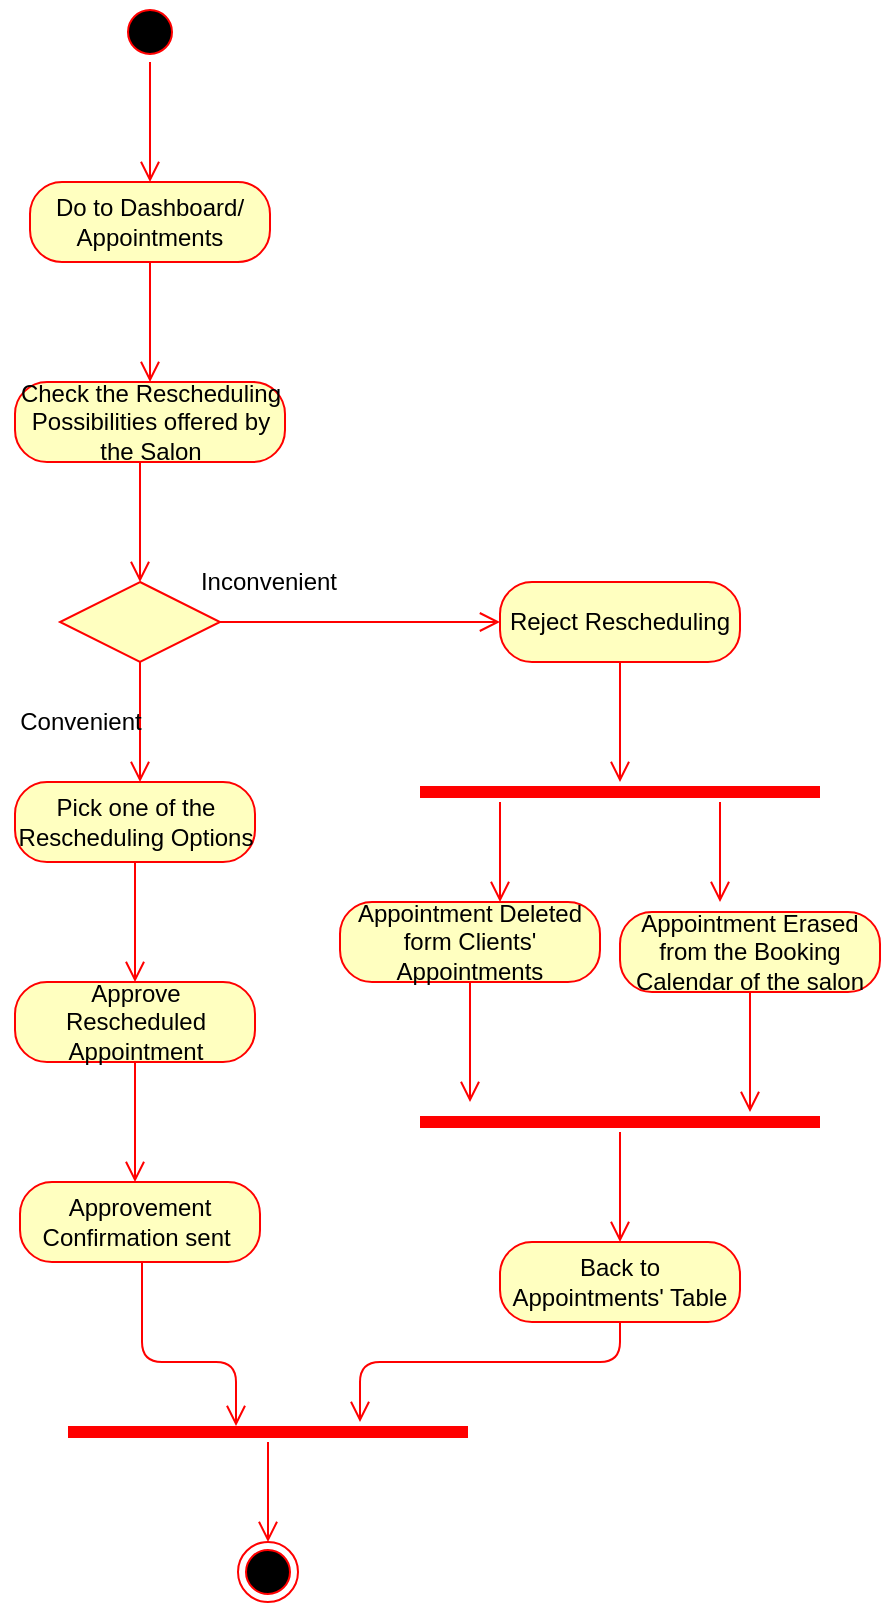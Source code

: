 <mxfile version="13.0.9" type="github">
  <diagram id="Fq_y5mrmDIX2ouuZ5XnL" name="Page-1">
    <mxGraphModel dx="782" dy="469" grid="1" gridSize="10" guides="1" tooltips="1" connect="1" arrows="1" fold="1" page="1" pageScale="1" pageWidth="827" pageHeight="1169" math="0" shadow="0">
      <root>
        <mxCell id="0" />
        <mxCell id="1" parent="0" />
        <mxCell id="aFV_BL9RbiXUBtQ8FtRB-1" value="" style="ellipse;html=1;shape=startState;fillColor=#000000;strokeColor=#ff0000;" vertex="1" parent="1">
          <mxGeometry x="360" y="30" width="30" height="30" as="geometry" />
        </mxCell>
        <mxCell id="aFV_BL9RbiXUBtQ8FtRB-2" value="" style="edgeStyle=orthogonalEdgeStyle;html=1;verticalAlign=bottom;endArrow=open;endSize=8;strokeColor=#ff0000;" edge="1" source="aFV_BL9RbiXUBtQ8FtRB-1" parent="1">
          <mxGeometry relative="1" as="geometry">
            <mxPoint x="375" y="120" as="targetPoint" />
          </mxGeometry>
        </mxCell>
        <mxCell id="aFV_BL9RbiXUBtQ8FtRB-3" value="Do to Dashboard/ Appointments" style="rounded=1;whiteSpace=wrap;html=1;arcSize=40;fontColor=#000000;fillColor=#ffffc0;strokeColor=#ff0000;" vertex="1" parent="1">
          <mxGeometry x="315" y="120" width="120" height="40" as="geometry" />
        </mxCell>
        <mxCell id="aFV_BL9RbiXUBtQ8FtRB-4" value="" style="edgeStyle=orthogonalEdgeStyle;html=1;verticalAlign=bottom;endArrow=open;endSize=8;strokeColor=#ff0000;" edge="1" source="aFV_BL9RbiXUBtQ8FtRB-3" parent="1">
          <mxGeometry relative="1" as="geometry">
            <mxPoint x="375" y="220" as="targetPoint" />
          </mxGeometry>
        </mxCell>
        <mxCell id="aFV_BL9RbiXUBtQ8FtRB-5" value="Check the Rescheduling Possibilities offered by the Salon" style="rounded=1;whiteSpace=wrap;html=1;arcSize=40;fontColor=#000000;fillColor=#ffffc0;strokeColor=#ff0000;" vertex="1" parent="1">
          <mxGeometry x="307.5" y="220" width="135" height="40" as="geometry" />
        </mxCell>
        <mxCell id="aFV_BL9RbiXUBtQ8FtRB-6" value="" style="edgeStyle=orthogonalEdgeStyle;html=1;verticalAlign=bottom;endArrow=open;endSize=8;strokeColor=#ff0000;" edge="1" source="aFV_BL9RbiXUBtQ8FtRB-5" parent="1">
          <mxGeometry relative="1" as="geometry">
            <mxPoint x="370" y="320" as="targetPoint" />
            <Array as="points">
              <mxPoint x="370" y="270" />
              <mxPoint x="370" y="270" />
            </Array>
          </mxGeometry>
        </mxCell>
        <mxCell id="aFV_BL9RbiXUBtQ8FtRB-7" value="" style="rhombus;whiteSpace=wrap;html=1;fillColor=#ffffc0;strokeColor=#ff0000;" vertex="1" parent="1">
          <mxGeometry x="330" y="320" width="80" height="40" as="geometry" />
        </mxCell>
        <mxCell id="aFV_BL9RbiXUBtQ8FtRB-8" value="" style="edgeStyle=orthogonalEdgeStyle;html=1;align=left;verticalAlign=bottom;endArrow=open;endSize=8;strokeColor=#ff0000;entryX=0;entryY=0.5;entryDx=0;entryDy=0;" edge="1" source="aFV_BL9RbiXUBtQ8FtRB-7" parent="1" target="aFV_BL9RbiXUBtQ8FtRB-11">
          <mxGeometry x="-1" relative="1" as="geometry">
            <mxPoint x="560" y="340" as="targetPoint" />
            <Array as="points" />
          </mxGeometry>
        </mxCell>
        <mxCell id="aFV_BL9RbiXUBtQ8FtRB-9" value="" style="edgeStyle=orthogonalEdgeStyle;html=1;align=left;verticalAlign=top;endArrow=open;endSize=8;strokeColor=#ff0000;" edge="1" source="aFV_BL9RbiXUBtQ8FtRB-7" parent="1">
          <mxGeometry x="1" y="50" relative="1" as="geometry">
            <mxPoint x="370" y="420" as="targetPoint" />
            <mxPoint x="-20" y="40" as="offset" />
          </mxGeometry>
        </mxCell>
        <mxCell id="aFV_BL9RbiXUBtQ8FtRB-10" value="Inconvenient" style="text;html=1;align=center;verticalAlign=middle;resizable=0;points=[];autosize=1;" vertex="1" parent="1">
          <mxGeometry x="394" y="310" width="80" height="20" as="geometry" />
        </mxCell>
        <mxCell id="aFV_BL9RbiXUBtQ8FtRB-11" value="Reject Rescheduling" style="rounded=1;whiteSpace=wrap;html=1;arcSize=40;fontColor=#000000;fillColor=#ffffc0;strokeColor=#ff0000;" vertex="1" parent="1">
          <mxGeometry x="550" y="320" width="120" height="40" as="geometry" />
        </mxCell>
        <mxCell id="aFV_BL9RbiXUBtQ8FtRB-12" value="" style="edgeStyle=orthogonalEdgeStyle;html=1;verticalAlign=bottom;endArrow=open;endSize=8;strokeColor=#ff0000;" edge="1" source="aFV_BL9RbiXUBtQ8FtRB-11" parent="1">
          <mxGeometry relative="1" as="geometry">
            <mxPoint x="610" y="420" as="targetPoint" />
          </mxGeometry>
        </mxCell>
        <mxCell id="aFV_BL9RbiXUBtQ8FtRB-15" value="" style="shape=line;html=1;strokeWidth=6;strokeColor=#ff0000;" vertex="1" parent="1">
          <mxGeometry x="510" y="420" width="200" height="10" as="geometry" />
        </mxCell>
        <mxCell id="aFV_BL9RbiXUBtQ8FtRB-16" value="" style="edgeStyle=orthogonalEdgeStyle;html=1;verticalAlign=bottom;endArrow=open;endSize=8;strokeColor=#ff0000;" edge="1" source="aFV_BL9RbiXUBtQ8FtRB-15" parent="1">
          <mxGeometry relative="1" as="geometry">
            <mxPoint x="550" y="480" as="targetPoint" />
            <Array as="points">
              <mxPoint x="550" y="470" />
              <mxPoint x="550" y="470" />
            </Array>
          </mxGeometry>
        </mxCell>
        <mxCell id="aFV_BL9RbiXUBtQ8FtRB-17" value="" style="edgeStyle=orthogonalEdgeStyle;html=1;verticalAlign=bottom;endArrow=open;endSize=8;strokeColor=#ff0000;" edge="1" parent="1">
          <mxGeometry relative="1" as="geometry">
            <mxPoint x="660" y="480" as="targetPoint" />
            <mxPoint x="660" y="430" as="sourcePoint" />
            <Array as="points">
              <mxPoint x="660" y="470" />
              <mxPoint x="660" y="470" />
            </Array>
          </mxGeometry>
        </mxCell>
        <mxCell id="aFV_BL9RbiXUBtQ8FtRB-18" value="Appointment Deleted form Clients&#39; Appointments" style="rounded=1;whiteSpace=wrap;html=1;arcSize=40;fontColor=#000000;fillColor=#ffffc0;strokeColor=#ff0000;" vertex="1" parent="1">
          <mxGeometry x="470" y="480" width="130" height="40" as="geometry" />
        </mxCell>
        <mxCell id="aFV_BL9RbiXUBtQ8FtRB-19" value="" style="edgeStyle=orthogonalEdgeStyle;html=1;verticalAlign=bottom;endArrow=open;endSize=8;strokeColor=#ff0000;" edge="1" source="aFV_BL9RbiXUBtQ8FtRB-18" parent="1">
          <mxGeometry relative="1" as="geometry">
            <mxPoint x="535" y="580" as="targetPoint" />
          </mxGeometry>
        </mxCell>
        <mxCell id="aFV_BL9RbiXUBtQ8FtRB-20" value="Appointment Erased from the Booking Calendar of the salon" style="rounded=1;whiteSpace=wrap;html=1;arcSize=40;fontColor=#000000;fillColor=#ffffc0;strokeColor=#ff0000;" vertex="1" parent="1">
          <mxGeometry x="610" y="485" width="130" height="40" as="geometry" />
        </mxCell>
        <mxCell id="aFV_BL9RbiXUBtQ8FtRB-21" value="" style="edgeStyle=orthogonalEdgeStyle;html=1;verticalAlign=bottom;endArrow=open;endSize=8;strokeColor=#ff0000;" edge="1" source="aFV_BL9RbiXUBtQ8FtRB-20" parent="1">
          <mxGeometry relative="1" as="geometry">
            <mxPoint x="675" y="585" as="targetPoint" />
          </mxGeometry>
        </mxCell>
        <mxCell id="aFV_BL9RbiXUBtQ8FtRB-22" value="" style="shape=line;html=1;strokeWidth=6;strokeColor=#ff0000;" vertex="1" parent="1">
          <mxGeometry x="510" y="585" width="200" height="10" as="geometry" />
        </mxCell>
        <mxCell id="aFV_BL9RbiXUBtQ8FtRB-23" value="" style="edgeStyle=orthogonalEdgeStyle;html=1;verticalAlign=bottom;endArrow=open;endSize=8;strokeColor=#ff0000;" edge="1" source="aFV_BL9RbiXUBtQ8FtRB-22" parent="1">
          <mxGeometry relative="1" as="geometry">
            <mxPoint x="610" y="650" as="targetPoint" />
          </mxGeometry>
        </mxCell>
        <mxCell id="aFV_BL9RbiXUBtQ8FtRB-28" value="Convenient" style="text;html=1;align=center;verticalAlign=middle;resizable=0;points=[];autosize=1;" vertex="1" parent="1">
          <mxGeometry x="300" y="380" width="80" height="20" as="geometry" />
        </mxCell>
        <mxCell id="aFV_BL9RbiXUBtQ8FtRB-29" value="Pick one of the Rescheduling Options" style="rounded=1;whiteSpace=wrap;html=1;arcSize=40;fontColor=#000000;fillColor=#ffffc0;strokeColor=#ff0000;" vertex="1" parent="1">
          <mxGeometry x="307.5" y="420" width="120" height="40" as="geometry" />
        </mxCell>
        <mxCell id="aFV_BL9RbiXUBtQ8FtRB-30" value="" style="edgeStyle=orthogonalEdgeStyle;html=1;verticalAlign=bottom;endArrow=open;endSize=8;strokeColor=#ff0000;" edge="1" source="aFV_BL9RbiXUBtQ8FtRB-29" parent="1">
          <mxGeometry relative="1" as="geometry">
            <mxPoint x="367.5" y="520" as="targetPoint" />
          </mxGeometry>
        </mxCell>
        <mxCell id="aFV_BL9RbiXUBtQ8FtRB-31" value="Approve Rescheduled Appointment" style="rounded=1;whiteSpace=wrap;html=1;arcSize=40;fontColor=#000000;fillColor=#ffffc0;strokeColor=#ff0000;" vertex="1" parent="1">
          <mxGeometry x="307.5" y="520" width="120" height="40" as="geometry" />
        </mxCell>
        <mxCell id="aFV_BL9RbiXUBtQ8FtRB-32" value="" style="edgeStyle=orthogonalEdgeStyle;html=1;verticalAlign=bottom;endArrow=open;endSize=8;strokeColor=#ff0000;" edge="1" source="aFV_BL9RbiXUBtQ8FtRB-31" parent="1" target="aFV_BL9RbiXUBtQ8FtRB-37">
          <mxGeometry relative="1" as="geometry">
            <mxPoint x="400" y="660" as="targetPoint" />
            <Array as="points">
              <mxPoint x="368" y="650" />
              <mxPoint x="410" y="650" />
            </Array>
          </mxGeometry>
        </mxCell>
        <mxCell id="aFV_BL9RbiXUBtQ8FtRB-33" value="" style="shape=line;html=1;strokeWidth=6;strokeColor=#ff0000;" vertex="1" parent="1">
          <mxGeometry x="334" y="740" width="200" height="10" as="geometry" />
        </mxCell>
        <mxCell id="aFV_BL9RbiXUBtQ8FtRB-34" value="" style="edgeStyle=orthogonalEdgeStyle;html=1;verticalAlign=bottom;endArrow=open;endSize=8;strokeColor=#ff0000;" edge="1" source="aFV_BL9RbiXUBtQ8FtRB-33" parent="1" target="aFV_BL9RbiXUBtQ8FtRB-39">
          <mxGeometry relative="1" as="geometry">
            <mxPoint x="434" y="800" as="targetPoint" />
            <Array as="points">
              <mxPoint x="434" y="770" />
            </Array>
          </mxGeometry>
        </mxCell>
        <mxCell id="aFV_BL9RbiXUBtQ8FtRB-35" value="Back to Appointments&#39; Table" style="rounded=1;whiteSpace=wrap;html=1;arcSize=40;fontColor=#000000;fillColor=#ffffc0;strokeColor=#ff0000;" vertex="1" parent="1">
          <mxGeometry x="550" y="650" width="120" height="40" as="geometry" />
        </mxCell>
        <mxCell id="aFV_BL9RbiXUBtQ8FtRB-36" value="" style="edgeStyle=orthogonalEdgeStyle;html=1;verticalAlign=bottom;endArrow=open;endSize=8;strokeColor=#ff0000;" edge="1" source="aFV_BL9RbiXUBtQ8FtRB-35" parent="1">
          <mxGeometry relative="1" as="geometry">
            <mxPoint x="480" y="740" as="targetPoint" />
            <Array as="points">
              <mxPoint x="610" y="710" />
              <mxPoint x="480" y="710" />
            </Array>
          </mxGeometry>
        </mxCell>
        <mxCell id="aFV_BL9RbiXUBtQ8FtRB-37" value="Approvement Confirmation sent&amp;nbsp;" style="rounded=1;whiteSpace=wrap;html=1;arcSize=40;fontColor=#000000;fillColor=#ffffc0;strokeColor=#ff0000;" vertex="1" parent="1">
          <mxGeometry x="310" y="620" width="120" height="40" as="geometry" />
        </mxCell>
        <mxCell id="aFV_BL9RbiXUBtQ8FtRB-38" value="" style="edgeStyle=orthogonalEdgeStyle;html=1;verticalAlign=bottom;endArrow=open;endSize=8;strokeColor=#ff0000;entryX=0.42;entryY=0.2;entryDx=0;entryDy=0;entryPerimeter=0;" edge="1" parent="1" target="aFV_BL9RbiXUBtQ8FtRB-33">
          <mxGeometry relative="1" as="geometry">
            <mxPoint x="400" y="730" as="targetPoint" />
            <mxPoint x="371" y="660" as="sourcePoint" />
            <Array as="points">
              <mxPoint x="371" y="710" />
              <mxPoint x="418" y="710" />
            </Array>
          </mxGeometry>
        </mxCell>
        <mxCell id="aFV_BL9RbiXUBtQ8FtRB-39" value="" style="ellipse;html=1;shape=endState;fillColor=#000000;strokeColor=#ff0000;" vertex="1" parent="1">
          <mxGeometry x="419" y="800" width="30" height="30" as="geometry" />
        </mxCell>
      </root>
    </mxGraphModel>
  </diagram>
</mxfile>
